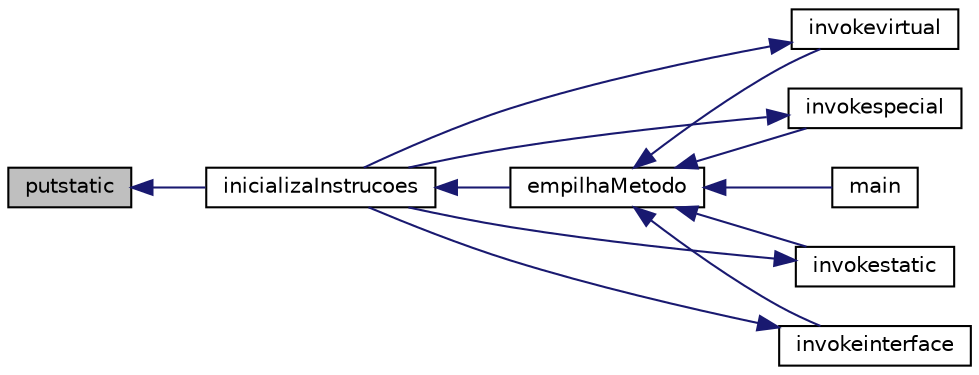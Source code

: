 digraph "putstatic"
{
 // INTERACTIVE_SVG=YES
  edge [fontname="Helvetica",fontsize="10",labelfontname="Helvetica",labelfontsize="10"];
  node [fontname="Helvetica",fontsize="10",shape=record];
  rankdir="LR";
  Node3579 [label="putstatic",height=0.2,width=0.4,color="black", fillcolor="grey75", style="filled", fontcolor="black"];
  Node3579 -> Node3580 [dir="back",color="midnightblue",fontsize="10",style="solid",fontname="Helvetica"];
  Node3580 [label="inicializaInstrucoes",height=0.2,width=0.4,color="black", fillcolor="white", style="filled",URL="$instrucao_8h.html#a308f4b87fb42ab5a62790c0127003ebe"];
  Node3580 -> Node3581 [dir="back",color="midnightblue",fontsize="10",style="solid",fontname="Helvetica"];
  Node3581 [label="empilhaMetodo",height=0.2,width=0.4,color="black", fillcolor="white", style="filled",URL="$metodo_8h.html#a68acc5b3f2238f62b7d0ee50964183c1"];
  Node3581 -> Node3582 [dir="back",color="midnightblue",fontsize="10",style="solid",fontname="Helvetica"];
  Node3582 [label="invokevirtual",height=0.2,width=0.4,color="black", fillcolor="white", style="filled",URL="$instrucao_8h.html#a78801a57dd7317b58754d741e22607a7"];
  Node3582 -> Node3580 [dir="back",color="midnightblue",fontsize="10",style="solid",fontname="Helvetica"];
  Node3581 -> Node3583 [dir="back",color="midnightblue",fontsize="10",style="solid",fontname="Helvetica"];
  Node3583 [label="invokespecial",height=0.2,width=0.4,color="black", fillcolor="white", style="filled",URL="$instrucao_8h.html#aea396d65920fd2046b81c2b5742f8fc2"];
  Node3583 -> Node3580 [dir="back",color="midnightblue",fontsize="10",style="solid",fontname="Helvetica"];
  Node3581 -> Node3584 [dir="back",color="midnightblue",fontsize="10",style="solid",fontname="Helvetica"];
  Node3584 [label="invokestatic",height=0.2,width=0.4,color="black", fillcolor="white", style="filled",URL="$instrucao_8h.html#a99b74fdcaa5d59615718fc49f4cb1bf2"];
  Node3584 -> Node3580 [dir="back",color="midnightblue",fontsize="10",style="solid",fontname="Helvetica"];
  Node3581 -> Node3585 [dir="back",color="midnightblue",fontsize="10",style="solid",fontname="Helvetica"];
  Node3585 [label="invokeinterface",height=0.2,width=0.4,color="black", fillcolor="white", style="filled",URL="$instrucao_8h.html#a04465c61aa4c123ce79dc562244e7af8"];
  Node3585 -> Node3580 [dir="back",color="midnightblue",fontsize="10",style="solid",fontname="Helvetica"];
  Node3581 -> Node3586 [dir="back",color="midnightblue",fontsize="10",style="solid",fontname="Helvetica"];
  Node3586 [label="main",height=0.2,width=0.4,color="black", fillcolor="white", style="filled",URL="$main_8c.html#a0ddf1224851353fc92bfbff6f499fa97"];
}
